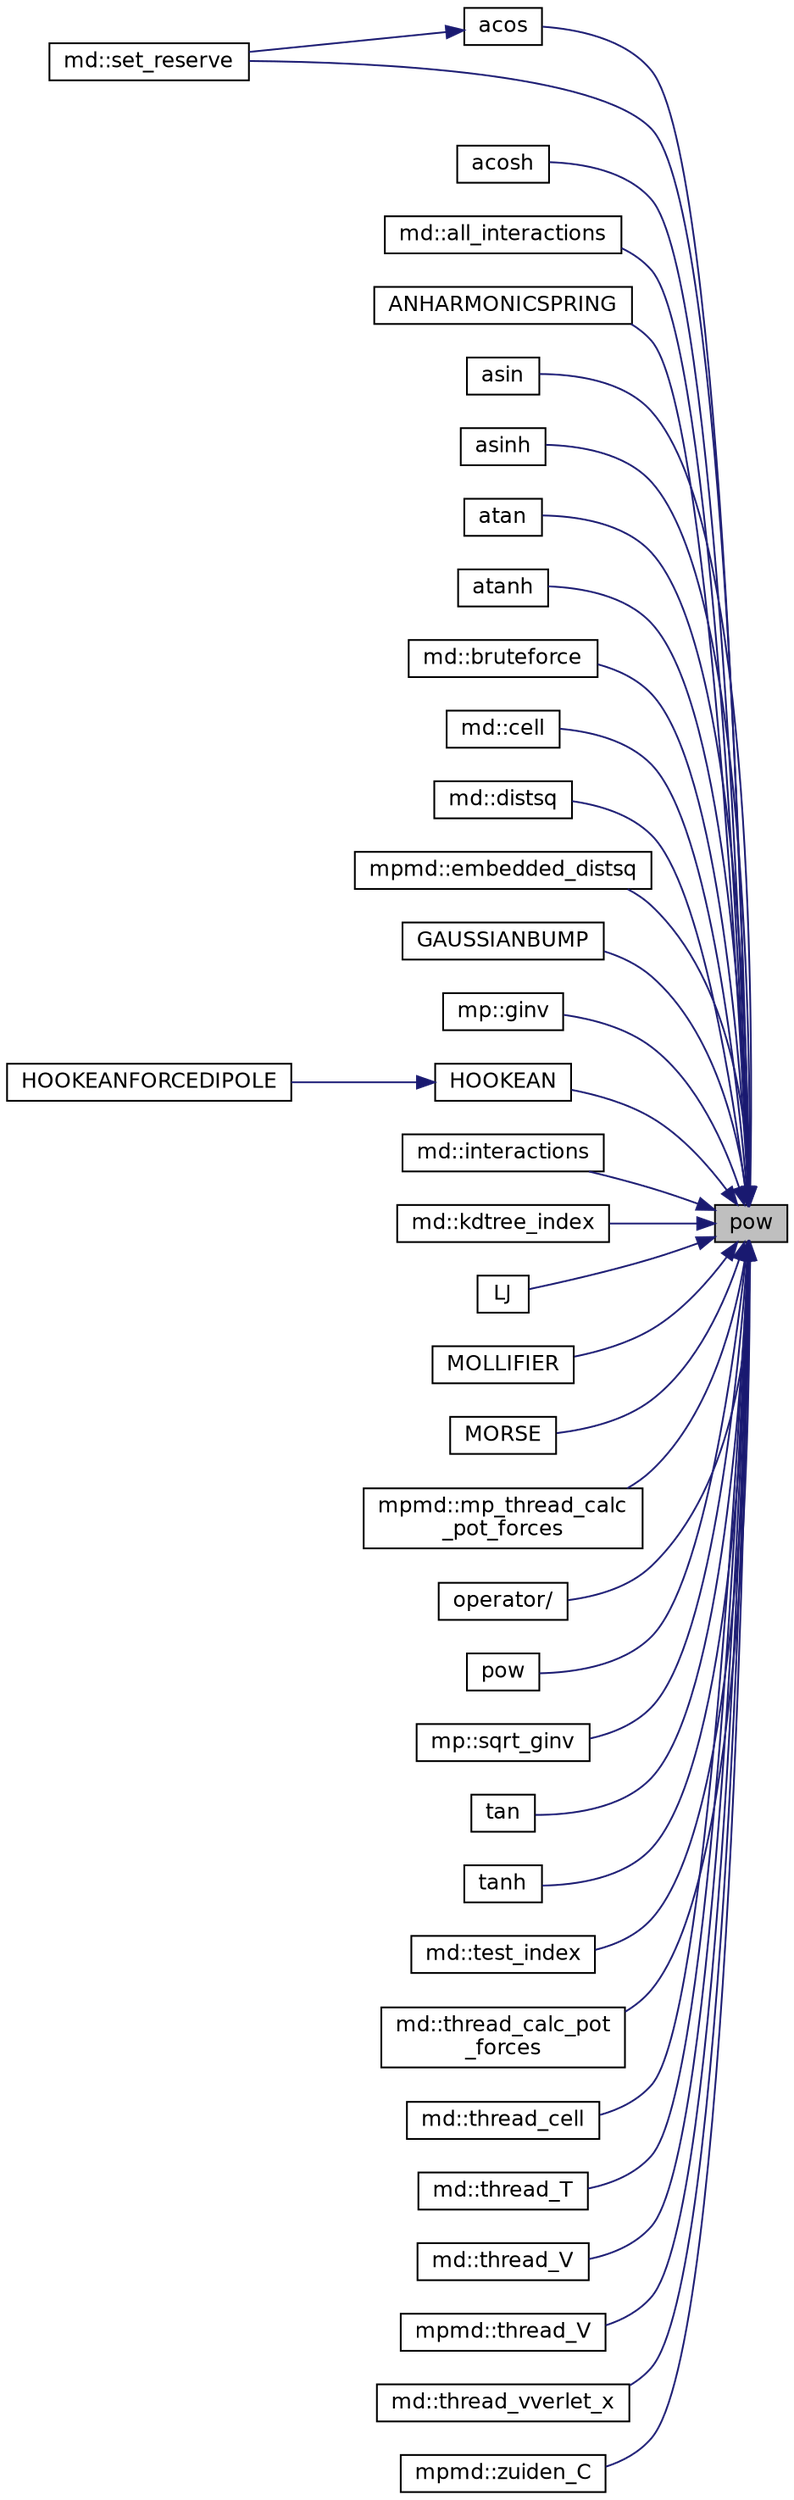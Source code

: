 digraph "pow"
{
 // INTERACTIVE_SVG=YES
 // LATEX_PDF_SIZE
  bgcolor="transparent";
  edge [fontname="Helvetica",fontsize="12",labelfontname="Helvetica",labelfontsize="12"];
  node [fontname="Helvetica",fontsize="12",shape=record];
  rankdir="RL";
  Node1 [label="pow",height=0.2,width=0.4,color="black", fillcolor="grey75", style="filled", fontcolor="black",tooltip=" "];
  Node1 -> Node2 [dir="back",color="midnightblue",fontsize="12",style="solid",fontname="Helvetica"];
  Node2 [label="acos",height=0.2,width=0.4,color="black",URL="$autodiff_8libmd_8cc_a040c41bf3dc05dcba9979d734c21baee.html#a040c41bf3dc05dcba9979d734c21baee",tooltip=" "];
  Node2 -> Node3 [dir="back",color="midnightblue",fontsize="12",style="solid",fontname="Helvetica"];
  Node3 [label="md::set_reserve",height=0.2,width=0.4,color="black",URL="$structmd_acc84dcb35866c880a061460c0abbc385.html#acc84dcb35866c880a061460c0abbc385",tooltip="Set reserve memory according to skin size and some arbitrary number of particles."];
  Node1 -> Node4 [dir="back",color="midnightblue",fontsize="12",style="solid",fontname="Helvetica"];
  Node4 [label="acosh",height=0.2,width=0.4,color="black",URL="$autodiff_8libmd_8cc_af721ea82ca3508a32aa07785eda160db.html#af721ea82ca3508a32aa07785eda160db",tooltip=" "];
  Node1 -> Node5 [dir="back",color="midnightblue",fontsize="12",style="solid",fontname="Helvetica"];
  Node5 [label="md::all_interactions",height=0.2,width=0.4,color="black",URL="$structmd_ab793b4e0bf5ad988d9e8cfb0f0e02f38.html#ab793b4e0bf5ad988d9e8cfb0f0e02f38",tooltip="Dump all interaction into a table."];
  Node1 -> Node6 [dir="back",color="midnightblue",fontsize="12",style="solid",fontname="Helvetica"];
  Node6 [label="ANHARMONICSPRING",height=0.2,width=0.4,color="black",URL="$libmd_8h_a3bc06782c0bafd9eb6e5e63a37a3fbad.html#a3bc06782c0bafd9eb6e5e63a37a3fbad",tooltip="Anharmonic spring potential functions."];
  Node1 -> Node7 [dir="back",color="midnightblue",fontsize="12",style="solid",fontname="Helvetica"];
  Node7 [label="asin",height=0.2,width=0.4,color="black",URL="$autodiff_8libmd_8cc_a73c9bf3c995cc3c4d03cf482e336dbc9.html#a73c9bf3c995cc3c4d03cf482e336dbc9",tooltip=" "];
  Node1 -> Node8 [dir="back",color="midnightblue",fontsize="12",style="solid",fontname="Helvetica"];
  Node8 [label="asinh",height=0.2,width=0.4,color="black",URL="$autodiff_8libmd_8cc_a76dcf65fff0eeed8ad43914e47357784.html#a76dcf65fff0eeed8ad43914e47357784",tooltip=" "];
  Node1 -> Node9 [dir="back",color="midnightblue",fontsize="12",style="solid",fontname="Helvetica"];
  Node9 [label="atan",height=0.2,width=0.4,color="black",URL="$autodiff_8libmd_8cc_a26549f48667589d8f719aa26f45b8e36.html#a26549f48667589d8f719aa26f45b8e36",tooltip=" "];
  Node1 -> Node10 [dir="back",color="midnightblue",fontsize="12",style="solid",fontname="Helvetica"];
  Node10 [label="atanh",height=0.2,width=0.4,color="black",URL="$autodiff_8libmd_8cc_ac6f307e61a8625bec9924605d5c05593.html#ac6f307e61a8625bec9924605d5c05593",tooltip=" "];
  Node1 -> Node11 [dir="back",color="midnightblue",fontsize="12",style="solid",fontname="Helvetica"];
  Node11 [label="md::bruteforce",height=0.2,width=0.4,color="black",URL="$structmd_a32c3d5e5fe53203d0754ac9706bd0f21.html#a32c3d5e5fe53203d0754ac9706bd0f21",tooltip="Bruteforce indexing algorithm."];
  Node1 -> Node12 [dir="back",color="midnightblue",fontsize="12",style="solid",fontname="Helvetica"];
  Node12 [label="md::cell",height=0.2,width=0.4,color="black",URL="$structmd_af99c7ccc16292d4c1cdb07bd0c9ac895.html#af99c7ccc16292d4c1cdb07bd0c9ac895",tooltip="Cell indexing algorithm."];
  Node1 -> Node13 [dir="back",color="midnightblue",fontsize="12",style="solid",fontname="Helvetica"];
  Node13 [label="md::distsq",height=0.2,width=0.4,color="black",URL="$structmd_ae0dbf3df141878e6530b7ba1cf18836d.html#ae0dbf3df141878e6530b7ba1cf18836d",tooltip="Calculate distances between two particles (squared)"];
  Node1 -> Node14 [dir="back",color="midnightblue",fontsize="12",style="solid",fontname="Helvetica"];
  Node14 [label="mpmd::embedded_distsq",height=0.2,width=0.4,color="black",URL="$structmpmd_a8d8a7f180f8b2bc1a009eda40285f1ac.html#a8d8a7f180f8b2bc1a009eda40285f1ac",tooltip="Calculate distances between two particles (squared)"];
  Node1 -> Node15 [dir="back",color="midnightblue",fontsize="12",style="solid",fontname="Helvetica"];
  Node15 [label="GAUSSIANBUMP",height=0.2,width=0.4,color="black",URL="$libmd_8h_ac3b9677e3fcde78947e0e86b9cc72fc4.html#ac3b9677e3fcde78947e0e86b9cc72fc4",tooltip="Gaussian bump Monge function."];
  Node1 -> Node16 [dir="back",color="midnightblue",fontsize="12",style="solid",fontname="Helvetica"];
  Node16 [label="mp::ginv",height=0.2,width=0.4,color="black",URL="$structmp_a2c5825d8f21771e40b120082e50827d2.html#a2c5825d8f21771e40b120082e50827d2",tooltip="Monge patch metric tensor inverse."];
  Node1 -> Node17 [dir="back",color="midnightblue",fontsize="12",style="solid",fontname="Helvetica"];
  Node17 [label="HOOKEAN",height=0.2,width=0.4,color="black",URL="$libmd_8h_a82eec3e4535cd60b73051cf9970be606.html#a82eec3e4535cd60b73051cf9970be606",tooltip="Hookean potential functions."];
  Node17 -> Node18 [dir="back",color="midnightblue",fontsize="12",style="solid",fontname="Helvetica"];
  Node18 [label="HOOKEANFORCEDIPOLE",height=0.2,width=0.4,color="black",URL="$libmd_8h_a60601f0c510687b04a3ae288ba5f4565.html#a60601f0c510687b04a3ae288ba5f4565",tooltip="Hookean force dipole potential functions."];
  Node1 -> Node19 [dir="back",color="midnightblue",fontsize="12",style="solid",fontname="Helvetica"];
  Node19 [label="md::interactions",height=0.2,width=0.4,color="black",URL="$structmd_ad0dfd19e75aacb45e98ce6c5b198e135.html#ad0dfd19e75aacb45e98ce6c5b198e135",tooltip="Dump interactions of a certain particle into a table."];
  Node1 -> Node20 [dir="back",color="midnightblue",fontsize="12",style="solid",fontname="Helvetica"];
  Node20 [label="md::kdtree_index",height=0.2,width=0.4,color="black",URL="$structmd_af6fbb4becba7012a1914b5eee637d718.html#af6fbb4becba7012a1914b5eee637d718",tooltip="k-d tree indexing algorithm: neighbor finder (recursive)"];
  Node1 -> Node21 [dir="back",color="midnightblue",fontsize="12",style="solid",fontname="Helvetica"];
  Node21 [label="LJ",height=0.2,width=0.4,color="black",URL="$libmd_8h_a2d9694d9eebcc0fcc8245d5fe107ab44.html#a2d9694d9eebcc0fcc8245d5fe107ab44",tooltip="The famous Lennard-Jones potential functions."];
  Node1 -> Node22 [dir="back",color="midnightblue",fontsize="12",style="solid",fontname="Helvetica"];
  Node22 [label="MOLLIFIER",height=0.2,width=0.4,color="black",URL="$mongepatches_8libmd_8cc_a0d7247077c47e777d4aab1d88b4a69de.html#a0d7247077c47e777d4aab1d88b4a69de",tooltip=" "];
  Node1 -> Node23 [dir="back",color="midnightblue",fontsize="12",style="solid",fontname="Helvetica"];
  Node23 [label="MORSE",height=0.2,width=0.4,color="black",URL="$libmd_8h_a3f9ca49430b0d735c6547b4c36d3fe29.html#a3f9ca49430b0d735c6547b4c36d3fe29",tooltip="Morse potential functions."];
  Node1 -> Node24 [dir="back",color="midnightblue",fontsize="12",style="solid",fontname="Helvetica"];
  Node24 [label="mpmd::mp_thread_calc\l_pot_forces",height=0.2,width=0.4,color="black",URL="$structmpmd_a13769566d0f591f1a5bdacea665aaf59.html#a13769566d0f591f1a5bdacea665aaf59",tooltip="Calculate the forces for particle i>j with atomics."];
  Node1 -> Node25 [dir="back",color="midnightblue",fontsize="12",style="solid",fontname="Helvetica"];
  Node25 [label="operator/",height=0.2,width=0.4,color="black",URL="$autodiff_8libmd_8cc_acd51ff3854e9a4d5de25869cdba3f356.html#acd51ff3854e9a4d5de25869cdba3f356",tooltip=" "];
  Node1 -> Node26 [dir="back",color="midnightblue",fontsize="12",style="solid",fontname="Helvetica"];
  Node26 [label="pow",height=0.2,width=0.4,color="black",URL="$autodiff_8libmd_8cc_ac07173c0c612d7990c7ee36496ee985d.html#ac07173c0c612d7990c7ee36496ee985d",tooltip=" "];
  Node1 -> Node3 [dir="back",color="midnightblue",fontsize="12",style="solid",fontname="Helvetica"];
  Node1 -> Node27 [dir="back",color="midnightblue",fontsize="12",style="solid",fontname="Helvetica"];
  Node27 [label="mp::sqrt_ginv",height=0.2,width=0.4,color="black",URL="$structmp_abd53fa81c114885220760369e00581e2.html#abd53fa81c114885220760369e00581e2",tooltip="Square root of Monge patch metric tensor inverse."];
  Node1 -> Node28 [dir="back",color="midnightblue",fontsize="12",style="solid",fontname="Helvetica"];
  Node28 [label="tan",height=0.2,width=0.4,color="black",URL="$autodiff_8libmd_8cc_ad88f26473230730cf0f25ed75da0919a.html#ad88f26473230730cf0f25ed75da0919a",tooltip=" "];
  Node1 -> Node29 [dir="back",color="midnightblue",fontsize="12",style="solid",fontname="Helvetica"];
  Node29 [label="tanh",height=0.2,width=0.4,color="black",URL="$autodiff_8libmd_8cc_abbd200edacd1697a6bb86ddcbe9d6f02.html#abbd200edacd1697a6bb86ddcbe9d6f02",tooltip=" "];
  Node1 -> Node30 [dir="back",color="midnightblue",fontsize="12",style="solid",fontname="Helvetica"];
  Node30 [label="md::test_index",height=0.2,width=0.4,color="black",URL="$structmd_aee6148340ce4331e84344df87f4e1800.html#aee6148340ce4331e84344df87f4e1800",tooltip="Test if we need to run the indexing algorithm."];
  Node1 -> Node31 [dir="back",color="midnightblue",fontsize="12",style="solid",fontname="Helvetica"];
  Node31 [label="md::thread_calc_pot\l_forces",height=0.2,width=0.4,color="black",URL="$structmd_ac3b4dfe4eba7350b266d30517671bdb6.html#ac3b4dfe4eba7350b266d30517671bdb6",tooltip="Calculate the forces for particle i>j with atomics."];
  Node1 -> Node32 [dir="back",color="midnightblue",fontsize="12",style="solid",fontname="Helvetica"];
  Node32 [label="md::thread_cell",height=0.2,width=0.4,color="black",URL="$structmd_a32d3e55bfbbebfbc73f0aca3242d8b3b.html#a32d3e55bfbbebfbc73f0aca3242d8b3b",tooltip="Cell indexer for cell c (thread)"];
  Node1 -> Node33 [dir="back",color="midnightblue",fontsize="12",style="solid",fontname="Helvetica"];
  Node33 [label="md::thread_T",height=0.2,width=0.4,color="black",URL="$structmd_a4ca9f88cee18bca90350dcb4cb74dda6.html#a4ca9f88cee18bca90350dcb4cb74dda6",tooltip="Measure kinetic energy for particle i."];
  Node1 -> Node34 [dir="back",color="midnightblue",fontsize="12",style="solid",fontname="Helvetica"];
  Node34 [label="md::thread_V",height=0.2,width=0.4,color="black",URL="$structmd_a4220b18f9181ca58e4c943ddc204036a.html#a4220b18f9181ca58e4c943ddc204036a",tooltip="Measure potential energy for particle i."];
  Node1 -> Node35 [dir="back",color="midnightblue",fontsize="12",style="solid",fontname="Helvetica"];
  Node35 [label="mpmd::thread_V",height=0.2,width=0.4,color="black",URL="$structmpmd_acaf1bb37ff9ca7c2b6db0093478dfb94.html#acaf1bb37ff9ca7c2b6db0093478dfb94",tooltip="Calculate potential energy."];
  Node1 -> Node36 [dir="back",color="midnightblue",fontsize="12",style="solid",fontname="Helvetica"];
  Node36 [label="md::thread_vverlet_x",height=0.2,width=0.4,color="black",URL="$structmd_a151360bcbdea5b086399aded05d7ade8.html#a151360bcbdea5b086399aded05d7ade8",tooltip="Velocity verlet integrator for position (threaded)"];
  Node1 -> Node37 [dir="back",color="midnightblue",fontsize="12",style="solid",fontname="Helvetica"];
  Node37 [label="mpmd::zuiden_C",height=0.2,width=0.4,color="black",URL="$structmpmd_a0f07f1bb38ae54ee286bd1d1223b59e9.html#a0f07f1bb38ae54ee286bd1d1223b59e9",tooltip="Calculates  for particle i of the van Zuiden integrator."];
}
